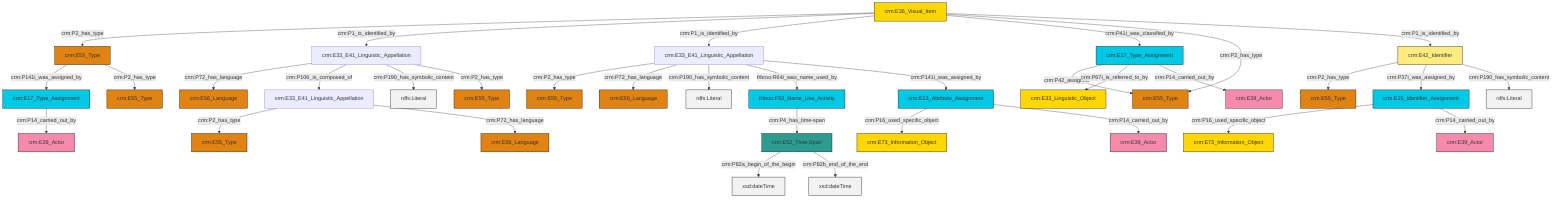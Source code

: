 graph TD
classDef Literal fill:#f2f2f2,stroke:#000000;
classDef CRM_Entity fill:#FFFFFF,stroke:#000000;
classDef Temporal_Entity fill:#00C9E6, stroke:#000000;
classDef Type fill:#E18312, stroke:#000000;
classDef Time-Span fill:#2C9C91, stroke:#000000;
classDef Appellation fill:#FFEB7F, stroke:#000000;
classDef Place fill:#008836, stroke:#000000;
classDef Persistent_Item fill:#B266B2, stroke:#000000;
classDef Conceptual_Object fill:#FFD700, stroke:#000000;
classDef Physical_Thing fill:#D2B48C, stroke:#000000;
classDef Actor fill:#f58aad, stroke:#000000;
classDef PC_Classes fill:#4ce600, stroke:#000000;
classDef Multi fill:#cccccc,stroke:#000000;

0["crm:E33_E41_Linguistic_Appellation"]:::Default -->|crm:P72_has_language| 1["crm:E56_Language"]:::Type
0["crm:E33_E41_Linguistic_Appellation"]:::Default -->|crm:P106_is_composed_of| 2["crm:E33_E41_Linguistic_Appellation"]:::Default
2["crm:E33_E41_Linguistic_Appellation"]:::Default -->|crm:P2_has_type| 3["crm:E55_Type"]:::Type
4["crm:E13_Attribute_Assignment"]:::Temporal_Entity -->|crm:P16_used_specific_object| 5["crm:E73_Information_Object"]:::Conceptual_Object
6["crm:E36_Visual_Item"]:::Conceptual_Object -->|crm:P2_has_type| 7["crm:E55_Type"]:::Type
12["crm:E15_Identifier_Assignment"]:::Temporal_Entity -->|crm:P16_used_specific_object| 13["crm:E73_Information_Object"]:::Conceptual_Object
2["crm:E33_E41_Linguistic_Appellation"]:::Default -->|crm:P72_has_language| 14["crm:E56_Language"]:::Type
19["crm:E17_Type_Assignment"]:::Temporal_Entity -->|crm:P42_assigned| 20["crm:E55_Type"]:::Type
6["crm:E36_Visual_Item"]:::Conceptual_Object -->|crm:P1_is_identified_by| 0["crm:E33_E41_Linguistic_Appellation"]:::Default
21["crm:E42_Identifier"]:::Appellation -->|crm:P2_has_type| 22["crm:E55_Type"]:::Type
23["crm:E33_E41_Linguistic_Appellation"]:::Default -->|crm:P2_has_type| 25["crm:E55_Type"]:::Type
12["crm:E15_Identifier_Assignment"]:::Temporal_Entity -->|crm:P14_carried_out_by| 27["crm:E39_Actor"]:::Actor
7["crm:E55_Type"]:::Type -->|crm:P141i_was_assigned_by| 10["crm:E17_Type_Assignment"]:::Temporal_Entity
19["crm:E17_Type_Assignment"]:::Temporal_Entity -->|crm:P67i_is_referred_to_by| 8["crm:E33_Linguistic_Object"]:::Conceptual_Object
6["crm:E36_Visual_Item"]:::Conceptual_Object -->|crm:P1_is_identified_by| 23["crm:E33_E41_Linguistic_Appellation"]:::Default
19["crm:E17_Type_Assignment"]:::Temporal_Entity -->|crm:P14_carried_out_by| 44["crm:E39_Actor"]:::Actor
48["frbroo:F52_Name_Use_Activity"]:::Temporal_Entity -->|crm:P4_has_time-span| 39["crm:E52_Time-Span"]:::Time-Span
39["crm:E52_Time-Span"]:::Time-Span -->|crm:P82a_begin_of_the_begin| 49[xsd:dateTime]:::Literal
39["crm:E52_Time-Span"]:::Time-Span -->|crm:P82b_end_of_the_end| 50[xsd:dateTime]:::Literal
0["crm:E33_E41_Linguistic_Appellation"]:::Default -->|crm:P190_has_symbolic_content| 51[rdfs:Literal]:::Literal
7["crm:E55_Type"]:::Type -->|crm:P2_has_type| 16["crm:E55_Type"]:::Type
21["crm:E42_Identifier"]:::Appellation -->|crm:P37i_was_assigned_by| 12["crm:E15_Identifier_Assignment"]:::Temporal_Entity
23["crm:E33_E41_Linguistic_Appellation"]:::Default -->|crm:P72_has_language| 46["crm:E56_Language"]:::Type
4["crm:E13_Attribute_Assignment"]:::Temporal_Entity -->|crm:P14_carried_out_by| 28["crm:E39_Actor"]:::Actor
6["crm:E36_Visual_Item"]:::Conceptual_Object -->|crm:P41i_was_classified_by| 19["crm:E17_Type_Assignment"]:::Temporal_Entity
21["crm:E42_Identifier"]:::Appellation -->|crm:P190_has_symbolic_content| 55[rdfs:Literal]:::Literal
23["crm:E33_E41_Linguistic_Appellation"]:::Default -->|crm:P190_has_symbolic_content| 56[rdfs:Literal]:::Literal
6["crm:E36_Visual_Item"]:::Conceptual_Object -->|crm:P2_has_type| 20["crm:E55_Type"]:::Type
0["crm:E33_E41_Linguistic_Appellation"]:::Default -->|crm:P2_has_type| 42["crm:E55_Type"]:::Type
23["crm:E33_E41_Linguistic_Appellation"]:::Default -->|frbroo:R64i_was_name_used_by| 48["frbroo:F52_Name_Use_Activity"]:::Temporal_Entity
6["crm:E36_Visual_Item"]:::Conceptual_Object -->|crm:P1_is_identified_by| 21["crm:E42_Identifier"]:::Appellation
10["crm:E17_Type_Assignment"]:::Temporal_Entity -->|crm:P14_carried_out_by| 34["crm:E39_Actor"]:::Actor
23["crm:E33_E41_Linguistic_Appellation"]:::Default -->|crm:P141i_was_assigned_by| 4["crm:E13_Attribute_Assignment"]:::Temporal_Entity